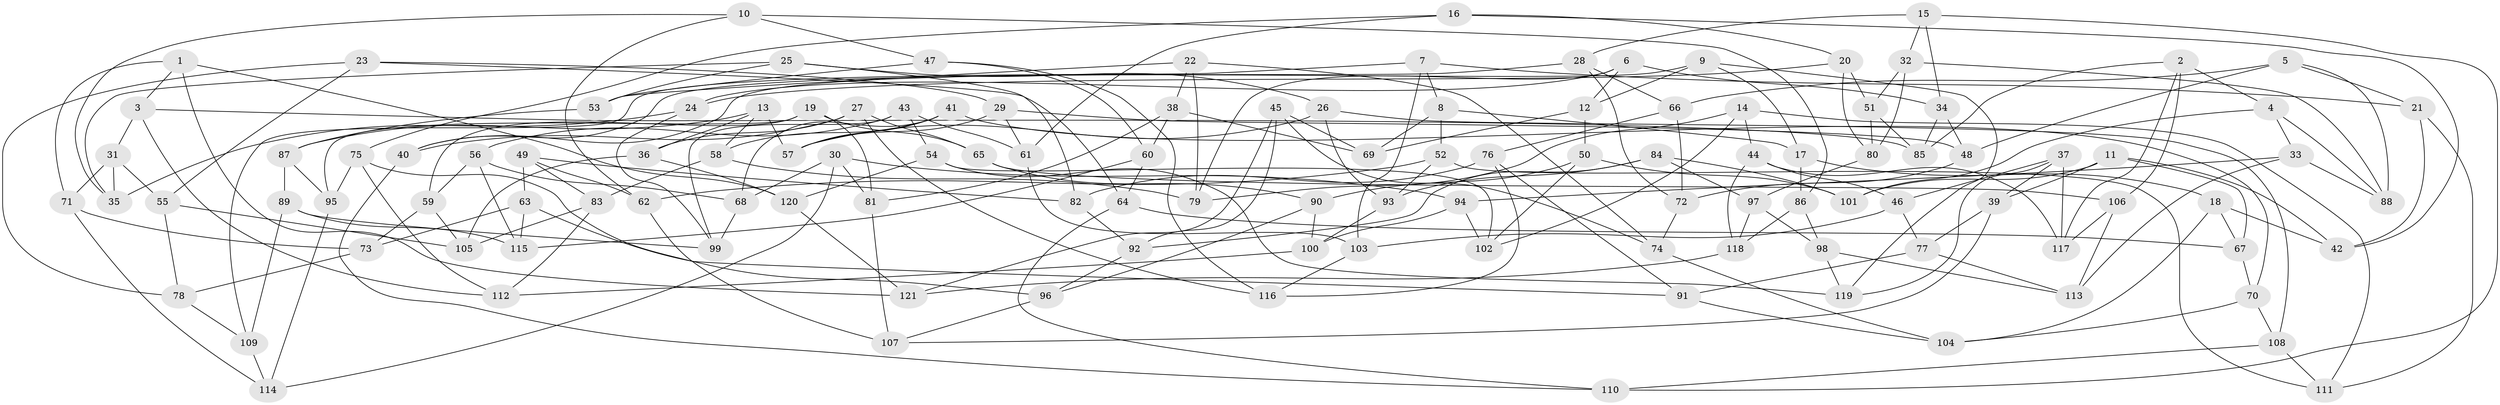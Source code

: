 // coarse degree distribution, {15: 0.027777777777777776, 9: 0.1111111111111111, 14: 0.027777777777777776, 12: 0.1388888888888889, 4: 0.2222222222222222, 11: 0.1111111111111111, 8: 0.1111111111111111, 6: 0.05555555555555555, 7: 0.027777777777777776, 3: 0.08333333333333333, 5: 0.08333333333333333}
// Generated by graph-tools (version 1.1) at 2025/20/03/04/25 18:20:49]
// undirected, 121 vertices, 242 edges
graph export_dot {
graph [start="1"]
  node [color=gray90,style=filled];
  1;
  2;
  3;
  4;
  5;
  6;
  7;
  8;
  9;
  10;
  11;
  12;
  13;
  14;
  15;
  16;
  17;
  18;
  19;
  20;
  21;
  22;
  23;
  24;
  25;
  26;
  27;
  28;
  29;
  30;
  31;
  32;
  33;
  34;
  35;
  36;
  37;
  38;
  39;
  40;
  41;
  42;
  43;
  44;
  45;
  46;
  47;
  48;
  49;
  50;
  51;
  52;
  53;
  54;
  55;
  56;
  57;
  58;
  59;
  60;
  61;
  62;
  63;
  64;
  65;
  66;
  67;
  68;
  69;
  70;
  71;
  72;
  73;
  74;
  75;
  76;
  77;
  78;
  79;
  80;
  81;
  82;
  83;
  84;
  85;
  86;
  87;
  88;
  89;
  90;
  91;
  92;
  93;
  94;
  95;
  96;
  97;
  98;
  99;
  100;
  101;
  102;
  103;
  104;
  105;
  106;
  107;
  108;
  109;
  110;
  111;
  112;
  113;
  114;
  115;
  116;
  117;
  118;
  119;
  120;
  121;
  1 -- 121;
  1 -- 71;
  1 -- 3;
  1 -- 120;
  2 -- 106;
  2 -- 85;
  2 -- 117;
  2 -- 4;
  3 -- 85;
  3 -- 31;
  3 -- 112;
  4 -- 88;
  4 -- 33;
  4 -- 101;
  5 -- 48;
  5 -- 66;
  5 -- 21;
  5 -- 88;
  6 -- 34;
  6 -- 79;
  6 -- 24;
  6 -- 12;
  7 -- 8;
  7 -- 103;
  7 -- 109;
  7 -- 21;
  8 -- 69;
  8 -- 17;
  8 -- 52;
  9 -- 119;
  9 -- 12;
  9 -- 40;
  9 -- 17;
  10 -- 62;
  10 -- 35;
  10 -- 47;
  10 -- 86;
  11 -- 67;
  11 -- 101;
  11 -- 39;
  11 -- 42;
  12 -- 50;
  12 -- 69;
  13 -- 36;
  13 -- 87;
  13 -- 57;
  13 -- 58;
  14 -- 111;
  14 -- 44;
  14 -- 102;
  14 -- 79;
  15 -- 34;
  15 -- 32;
  15 -- 28;
  15 -- 110;
  16 -- 42;
  16 -- 20;
  16 -- 75;
  16 -- 61;
  17 -- 18;
  17 -- 86;
  18 -- 104;
  18 -- 42;
  18 -- 67;
  19 -- 59;
  19 -- 65;
  19 -- 95;
  19 -- 81;
  20 -- 51;
  20 -- 24;
  20 -- 80;
  21 -- 42;
  21 -- 111;
  22 -- 79;
  22 -- 53;
  22 -- 38;
  22 -- 74;
  23 -- 29;
  23 -- 64;
  23 -- 78;
  23 -- 55;
  24 -- 35;
  24 -- 99;
  25 -- 35;
  25 -- 53;
  25 -- 26;
  25 -- 82;
  26 -- 93;
  26 -- 57;
  26 -- 108;
  27 -- 116;
  27 -- 36;
  27 -- 40;
  27 -- 65;
  28 -- 72;
  28 -- 66;
  28 -- 40;
  29 -- 57;
  29 -- 61;
  29 -- 48;
  30 -- 94;
  30 -- 114;
  30 -- 68;
  30 -- 81;
  31 -- 35;
  31 -- 55;
  31 -- 71;
  32 -- 51;
  32 -- 80;
  32 -- 88;
  33 -- 113;
  33 -- 88;
  33 -- 94;
  34 -- 48;
  34 -- 85;
  36 -- 120;
  36 -- 105;
  37 -- 39;
  37 -- 46;
  37 -- 117;
  37 -- 119;
  38 -- 60;
  38 -- 69;
  38 -- 81;
  39 -- 107;
  39 -- 77;
  40 -- 110;
  41 -- 70;
  41 -- 58;
  41 -- 68;
  41 -- 57;
  43 -- 99;
  43 -- 56;
  43 -- 54;
  43 -- 61;
  44 -- 118;
  44 -- 46;
  44 -- 117;
  45 -- 92;
  45 -- 121;
  45 -- 74;
  45 -- 69;
  46 -- 77;
  46 -- 103;
  47 -- 60;
  47 -- 53;
  47 -- 116;
  48 -- 72;
  49 -- 82;
  49 -- 63;
  49 -- 83;
  49 -- 62;
  50 -- 102;
  50 -- 90;
  50 -- 101;
  51 -- 80;
  51 -- 85;
  52 -- 62;
  52 -- 93;
  52 -- 111;
  53 -- 87;
  54 -- 102;
  54 -- 119;
  54 -- 120;
  55 -- 105;
  55 -- 78;
  56 -- 115;
  56 -- 59;
  56 -- 68;
  58 -- 83;
  58 -- 79;
  59 -- 105;
  59 -- 73;
  60 -- 115;
  60 -- 64;
  61 -- 103;
  62 -- 107;
  63 -- 91;
  63 -- 73;
  63 -- 115;
  64 -- 67;
  64 -- 110;
  65 -- 90;
  65 -- 106;
  66 -- 76;
  66 -- 72;
  67 -- 70;
  68 -- 99;
  70 -- 108;
  70 -- 104;
  71 -- 73;
  71 -- 114;
  72 -- 74;
  73 -- 78;
  74 -- 104;
  75 -- 95;
  75 -- 96;
  75 -- 112;
  76 -- 91;
  76 -- 82;
  76 -- 116;
  77 -- 113;
  77 -- 91;
  78 -- 109;
  80 -- 97;
  81 -- 107;
  82 -- 92;
  83 -- 105;
  83 -- 112;
  84 -- 92;
  84 -- 97;
  84 -- 93;
  84 -- 101;
  86 -- 98;
  86 -- 118;
  87 -- 89;
  87 -- 95;
  89 -- 109;
  89 -- 115;
  89 -- 99;
  90 -- 100;
  90 -- 96;
  91 -- 104;
  92 -- 96;
  93 -- 100;
  94 -- 100;
  94 -- 102;
  95 -- 114;
  96 -- 107;
  97 -- 118;
  97 -- 98;
  98 -- 119;
  98 -- 113;
  100 -- 112;
  103 -- 116;
  106 -- 113;
  106 -- 117;
  108 -- 110;
  108 -- 111;
  109 -- 114;
  118 -- 121;
  120 -- 121;
}
